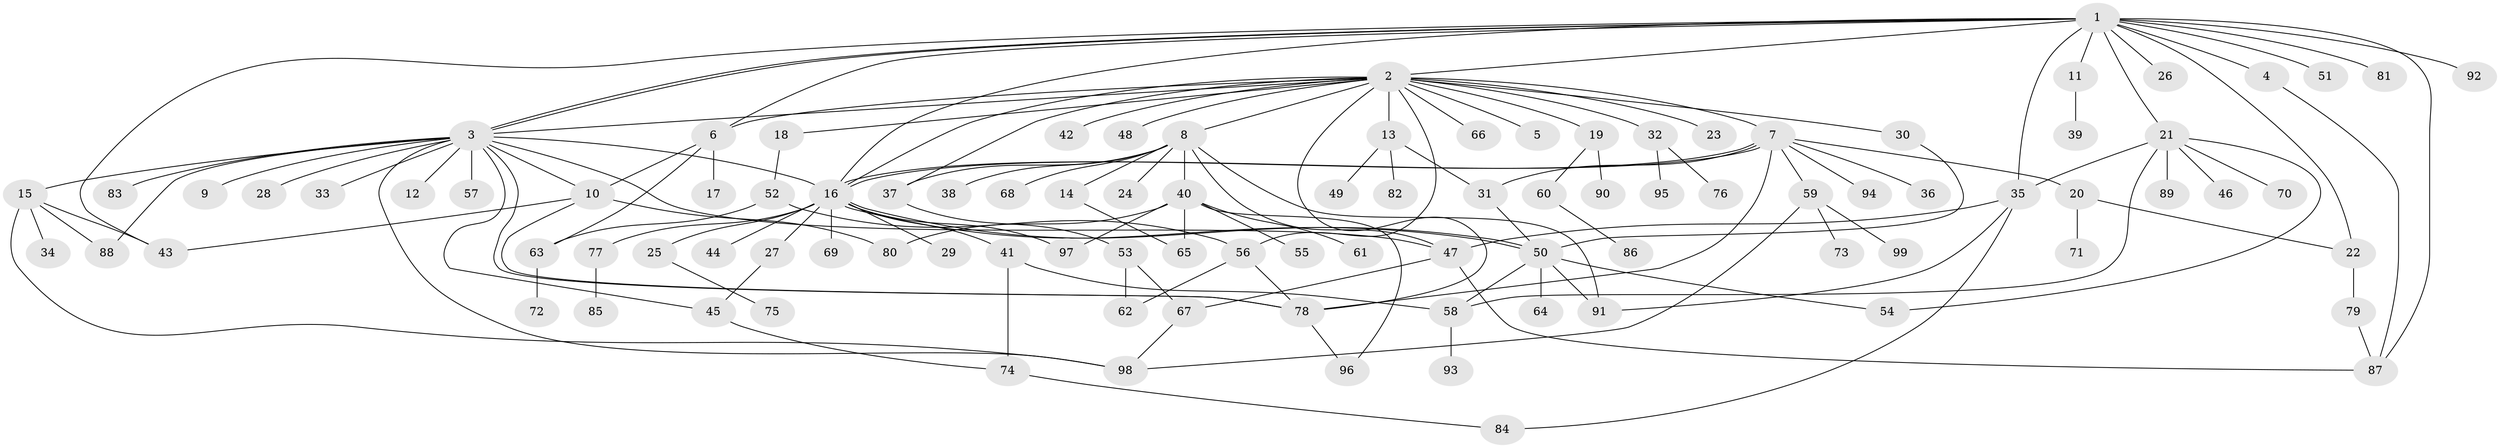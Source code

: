 // Generated by graph-tools (version 1.1) at 2025/25/03/09/25 03:25:55]
// undirected, 99 vertices, 144 edges
graph export_dot {
graph [start="1"]
  node [color=gray90,style=filled];
  1;
  2;
  3;
  4;
  5;
  6;
  7;
  8;
  9;
  10;
  11;
  12;
  13;
  14;
  15;
  16;
  17;
  18;
  19;
  20;
  21;
  22;
  23;
  24;
  25;
  26;
  27;
  28;
  29;
  30;
  31;
  32;
  33;
  34;
  35;
  36;
  37;
  38;
  39;
  40;
  41;
  42;
  43;
  44;
  45;
  46;
  47;
  48;
  49;
  50;
  51;
  52;
  53;
  54;
  55;
  56;
  57;
  58;
  59;
  60;
  61;
  62;
  63;
  64;
  65;
  66;
  67;
  68;
  69;
  70;
  71;
  72;
  73;
  74;
  75;
  76;
  77;
  78;
  79;
  80;
  81;
  82;
  83;
  84;
  85;
  86;
  87;
  88;
  89;
  90;
  91;
  92;
  93;
  94;
  95;
  96;
  97;
  98;
  99;
  1 -- 2;
  1 -- 3;
  1 -- 3;
  1 -- 4;
  1 -- 6;
  1 -- 11;
  1 -- 16;
  1 -- 21;
  1 -- 22;
  1 -- 26;
  1 -- 35;
  1 -- 43;
  1 -- 51;
  1 -- 81;
  1 -- 87;
  1 -- 92;
  2 -- 3;
  2 -- 5;
  2 -- 6;
  2 -- 7;
  2 -- 8;
  2 -- 13;
  2 -- 16;
  2 -- 18;
  2 -- 19;
  2 -- 23;
  2 -- 30;
  2 -- 32;
  2 -- 37;
  2 -- 42;
  2 -- 48;
  2 -- 56;
  2 -- 66;
  2 -- 78;
  3 -- 9;
  3 -- 10;
  3 -- 12;
  3 -- 15;
  3 -- 16;
  3 -- 28;
  3 -- 33;
  3 -- 45;
  3 -- 47;
  3 -- 57;
  3 -- 78;
  3 -- 83;
  3 -- 88;
  3 -- 98;
  4 -- 87;
  6 -- 10;
  6 -- 17;
  6 -- 63;
  7 -- 16;
  7 -- 16;
  7 -- 20;
  7 -- 31;
  7 -- 36;
  7 -- 59;
  7 -- 78;
  7 -- 94;
  8 -- 14;
  8 -- 24;
  8 -- 37;
  8 -- 38;
  8 -- 40;
  8 -- 47;
  8 -- 68;
  8 -- 91;
  10 -- 43;
  10 -- 78;
  10 -- 80;
  11 -- 39;
  13 -- 31;
  13 -- 49;
  13 -- 82;
  14 -- 65;
  15 -- 34;
  15 -- 43;
  15 -- 88;
  15 -- 98;
  16 -- 25;
  16 -- 27;
  16 -- 29;
  16 -- 41;
  16 -- 44;
  16 -- 50;
  16 -- 50;
  16 -- 69;
  16 -- 77;
  16 -- 97;
  18 -- 52;
  19 -- 60;
  19 -- 90;
  20 -- 22;
  20 -- 71;
  21 -- 35;
  21 -- 46;
  21 -- 54;
  21 -- 58;
  21 -- 70;
  21 -- 89;
  22 -- 79;
  25 -- 75;
  27 -- 45;
  30 -- 50;
  31 -- 50;
  32 -- 76;
  32 -- 95;
  35 -- 47;
  35 -- 84;
  35 -- 91;
  37 -- 53;
  40 -- 55;
  40 -- 61;
  40 -- 65;
  40 -- 80;
  40 -- 96;
  40 -- 97;
  41 -- 58;
  41 -- 74;
  45 -- 74;
  47 -- 67;
  47 -- 87;
  50 -- 54;
  50 -- 58;
  50 -- 64;
  50 -- 91;
  52 -- 56;
  52 -- 63;
  53 -- 62;
  53 -- 67;
  56 -- 62;
  56 -- 78;
  58 -- 93;
  59 -- 73;
  59 -- 98;
  59 -- 99;
  60 -- 86;
  63 -- 72;
  67 -- 98;
  74 -- 84;
  77 -- 85;
  78 -- 96;
  79 -- 87;
}
